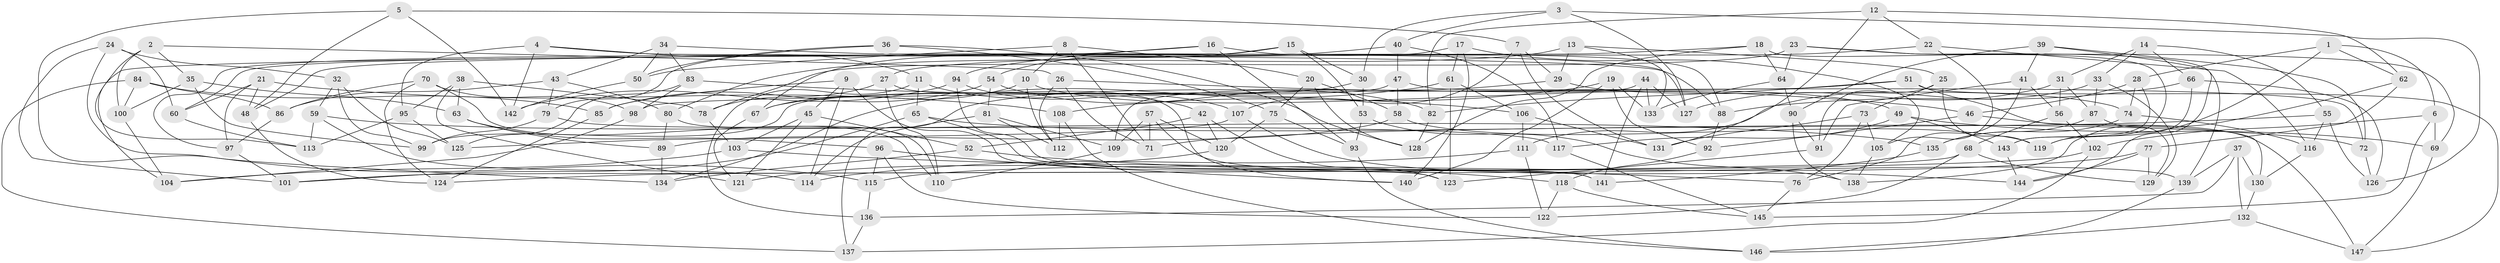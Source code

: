 // Generated by graph-tools (version 1.1) at 2025/57/03/09/25 04:57:46]
// undirected, 147 vertices, 294 edges
graph export_dot {
graph [start="1"]
  node [color=gray90,style=filled];
  1;
  2;
  3;
  4;
  5;
  6;
  7;
  8;
  9;
  10;
  11;
  12;
  13;
  14;
  15;
  16;
  17;
  18;
  19;
  20;
  21;
  22;
  23;
  24;
  25;
  26;
  27;
  28;
  29;
  30;
  31;
  32;
  33;
  34;
  35;
  36;
  37;
  38;
  39;
  40;
  41;
  42;
  43;
  44;
  45;
  46;
  47;
  48;
  49;
  50;
  51;
  52;
  53;
  54;
  55;
  56;
  57;
  58;
  59;
  60;
  61;
  62;
  63;
  64;
  65;
  66;
  67;
  68;
  69;
  70;
  71;
  72;
  73;
  74;
  75;
  76;
  77;
  78;
  79;
  80;
  81;
  82;
  83;
  84;
  85;
  86;
  87;
  88;
  89;
  90;
  91;
  92;
  93;
  94;
  95;
  96;
  97;
  98;
  99;
  100;
  101;
  102;
  103;
  104;
  105;
  106;
  107;
  108;
  109;
  110;
  111;
  112;
  113;
  114;
  115;
  116;
  117;
  118;
  119;
  120;
  121;
  122;
  123;
  124;
  125;
  126;
  127;
  128;
  129;
  130;
  131;
  132;
  133;
  134;
  135;
  136;
  137;
  138;
  139;
  140;
  141;
  142;
  143;
  144;
  145;
  146;
  147;
  1 -- 28;
  1 -- 119;
  1 -- 6;
  1 -- 62;
  2 -- 26;
  2 -- 113;
  2 -- 100;
  2 -- 35;
  3 -- 126;
  3 -- 40;
  3 -- 127;
  3 -- 30;
  4 -- 95;
  4 -- 142;
  4 -- 88;
  4 -- 11;
  5 -- 48;
  5 -- 115;
  5 -- 142;
  5 -- 7;
  6 -- 102;
  6 -- 145;
  6 -- 69;
  7 -- 29;
  7 -- 107;
  7 -- 131;
  8 -- 20;
  8 -- 71;
  8 -- 50;
  8 -- 10;
  9 -- 85;
  9 -- 114;
  9 -- 45;
  9 -- 123;
  10 -- 49;
  10 -- 112;
  10 -- 67;
  11 -- 42;
  11 -- 65;
  11 -- 136;
  12 -- 82;
  12 -- 131;
  12 -- 22;
  12 -- 62;
  13 -- 80;
  13 -- 133;
  13 -- 25;
  13 -- 29;
  14 -- 66;
  14 -- 31;
  14 -- 55;
  14 -- 33;
  15 -- 54;
  15 -- 97;
  15 -- 30;
  15 -- 53;
  16 -- 93;
  16 -- 88;
  16 -- 104;
  16 -- 94;
  17 -- 61;
  17 -- 105;
  17 -- 60;
  17 -- 140;
  18 -- 48;
  18 -- 128;
  18 -- 143;
  18 -- 64;
  19 -- 133;
  19 -- 92;
  19 -- 108;
  19 -- 140;
  20 -- 128;
  20 -- 58;
  20 -- 75;
  21 -- 108;
  21 -- 60;
  21 -- 48;
  21 -- 97;
  22 -- 105;
  22 -- 27;
  22 -- 116;
  23 -- 64;
  23 -- 139;
  23 -- 69;
  23 -- 78;
  24 -- 134;
  24 -- 60;
  24 -- 32;
  24 -- 101;
  25 -- 91;
  25 -- 73;
  25 -- 119;
  26 -- 112;
  26 -- 71;
  26 -- 46;
  27 -- 140;
  27 -- 110;
  27 -- 78;
  28 -- 46;
  28 -- 74;
  28 -- 143;
  29 -- 137;
  29 -- 74;
  30 -- 67;
  30 -- 53;
  31 -- 87;
  31 -- 56;
  31 -- 127;
  32 -- 99;
  32 -- 125;
  32 -- 59;
  33 -- 111;
  33 -- 87;
  33 -- 129;
  34 -- 127;
  34 -- 50;
  34 -- 83;
  34 -- 43;
  35 -- 99;
  35 -- 100;
  35 -- 63;
  36 -- 75;
  36 -- 128;
  36 -- 50;
  36 -- 79;
  37 -- 139;
  37 -- 130;
  37 -- 136;
  37 -- 132;
  38 -- 78;
  38 -- 95;
  38 -- 121;
  38 -- 63;
  39 -- 144;
  39 -- 90;
  39 -- 72;
  39 -- 41;
  40 -- 67;
  40 -- 117;
  40 -- 47;
  41 -- 76;
  41 -- 56;
  41 -- 91;
  42 -- 52;
  42 -- 120;
  42 -- 123;
  43 -- 79;
  43 -- 80;
  43 -- 86;
  44 -- 133;
  44 -- 141;
  44 -- 127;
  44 -- 109;
  45 -- 103;
  45 -- 52;
  45 -- 121;
  46 -- 92;
  46 -- 147;
  47 -- 72;
  47 -- 99;
  47 -- 58;
  48 -- 124;
  49 -- 143;
  49 -- 117;
  49 -- 69;
  50 -- 142;
  51 -- 82;
  51 -- 98;
  51 -- 130;
  51 -- 147;
  52 -- 76;
  52 -- 134;
  53 -- 93;
  53 -- 138;
  54 -- 81;
  54 -- 82;
  54 -- 85;
  55 -- 126;
  55 -- 71;
  55 -- 116;
  56 -- 102;
  56 -- 68;
  57 -- 139;
  57 -- 109;
  57 -- 120;
  57 -- 71;
  58 -- 89;
  58 -- 119;
  59 -- 135;
  59 -- 114;
  59 -- 113;
  60 -- 113;
  61 -- 134;
  61 -- 123;
  61 -- 106;
  62 -- 138;
  62 -- 77;
  63 -- 96;
  63 -- 89;
  64 -- 90;
  64 -- 133;
  65 -- 141;
  65 -- 101;
  65 -- 72;
  66 -- 126;
  66 -- 119;
  66 -- 88;
  67 -- 121;
  68 -- 101;
  68 -- 129;
  68 -- 122;
  69 -- 147;
  70 -- 98;
  70 -- 86;
  70 -- 110;
  70 -- 124;
  72 -- 126;
  73 -- 105;
  73 -- 76;
  73 -- 131;
  74 -- 135;
  74 -- 116;
  75 -- 93;
  75 -- 120;
  76 -- 145;
  77 -- 129;
  77 -- 115;
  77 -- 144;
  78 -- 103;
  79 -- 117;
  79 -- 99;
  80 -- 89;
  80 -- 110;
  81 -- 112;
  81 -- 109;
  81 -- 114;
  82 -- 128;
  83 -- 106;
  83 -- 98;
  83 -- 125;
  84 -- 137;
  84 -- 86;
  84 -- 100;
  84 -- 85;
  85 -- 124;
  86 -- 97;
  87 -- 129;
  87 -- 135;
  88 -- 92;
  89 -- 134;
  90 -- 138;
  90 -- 91;
  91 -- 123;
  92 -- 118;
  93 -- 146;
  94 -- 107;
  94 -- 142;
  94 -- 141;
  95 -- 125;
  95 -- 113;
  96 -- 140;
  96 -- 115;
  96 -- 122;
  97 -- 101;
  98 -- 104;
  100 -- 104;
  102 -- 137;
  102 -- 124;
  103 -- 104;
  103 -- 118;
  105 -- 138;
  106 -- 131;
  106 -- 111;
  107 -- 125;
  107 -- 144;
  108 -- 112;
  108 -- 146;
  109 -- 110;
  111 -- 122;
  111 -- 114;
  115 -- 136;
  116 -- 130;
  117 -- 145;
  118 -- 145;
  118 -- 122;
  120 -- 121;
  130 -- 132;
  132 -- 146;
  132 -- 147;
  135 -- 141;
  136 -- 137;
  139 -- 146;
  143 -- 144;
}
